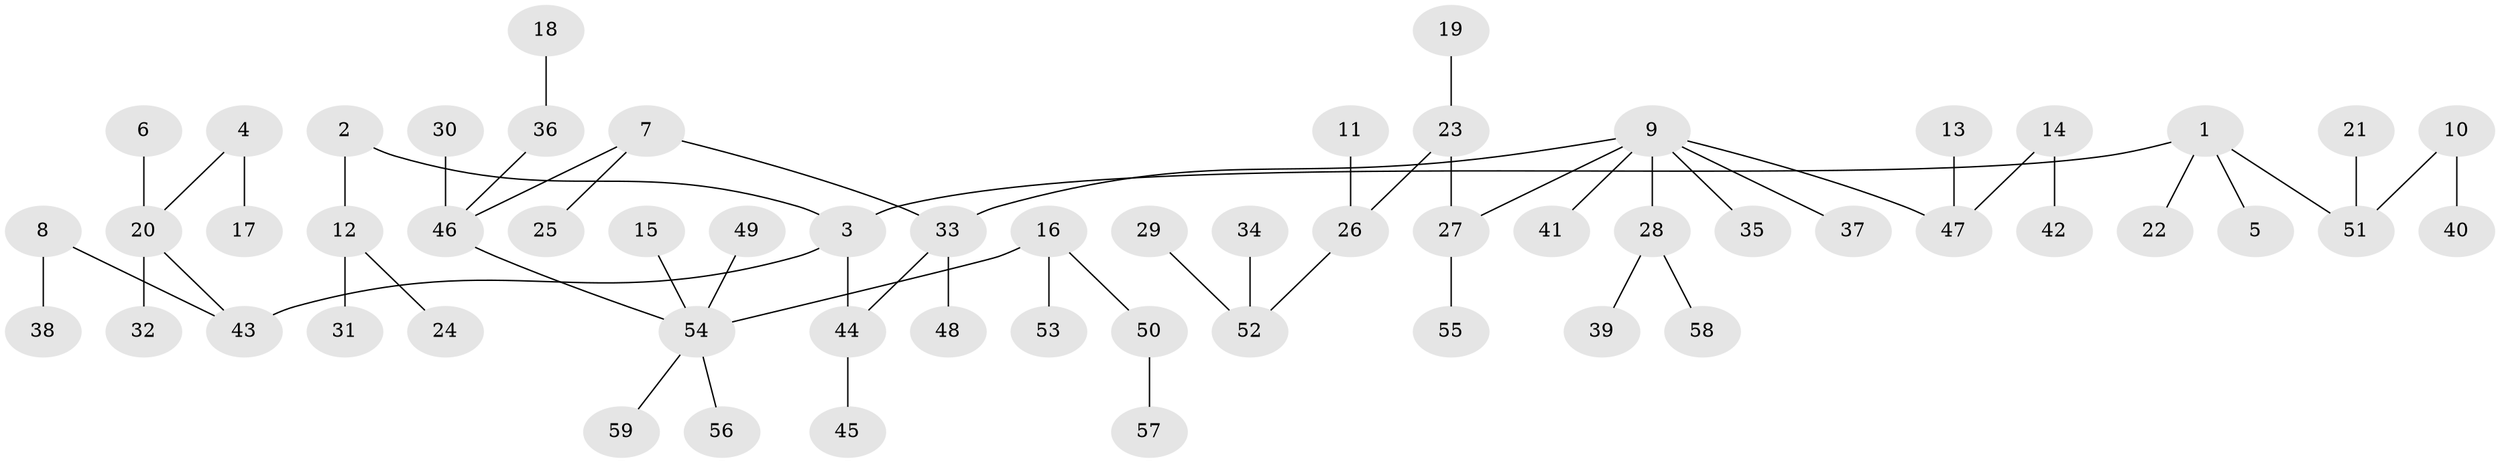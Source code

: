 // original degree distribution, {6: 0.01694915254237288, 4: 0.07627118644067797, 5: 0.059322033898305086, 1: 0.5338983050847458, 2: 0.23728813559322035, 3: 0.06779661016949153, 8: 0.00847457627118644}
// Generated by graph-tools (version 1.1) at 2025/02/03/09/25 03:02:29]
// undirected, 59 vertices, 58 edges
graph export_dot {
graph [start="1"]
  node [color=gray90,style=filled];
  1;
  2;
  3;
  4;
  5;
  6;
  7;
  8;
  9;
  10;
  11;
  12;
  13;
  14;
  15;
  16;
  17;
  18;
  19;
  20;
  21;
  22;
  23;
  24;
  25;
  26;
  27;
  28;
  29;
  30;
  31;
  32;
  33;
  34;
  35;
  36;
  37;
  38;
  39;
  40;
  41;
  42;
  43;
  44;
  45;
  46;
  47;
  48;
  49;
  50;
  51;
  52;
  53;
  54;
  55;
  56;
  57;
  58;
  59;
  1 -- 3 [weight=1.0];
  1 -- 5 [weight=1.0];
  1 -- 22 [weight=1.0];
  1 -- 51 [weight=1.0];
  2 -- 3 [weight=1.0];
  2 -- 12 [weight=1.0];
  3 -- 43 [weight=1.0];
  3 -- 44 [weight=1.0];
  4 -- 17 [weight=1.0];
  4 -- 20 [weight=1.0];
  6 -- 20 [weight=1.0];
  7 -- 25 [weight=1.0];
  7 -- 33 [weight=1.0];
  7 -- 46 [weight=1.0];
  8 -- 38 [weight=1.0];
  8 -- 43 [weight=1.0];
  9 -- 27 [weight=1.0];
  9 -- 28 [weight=1.0];
  9 -- 33 [weight=1.0];
  9 -- 35 [weight=1.0];
  9 -- 37 [weight=1.0];
  9 -- 41 [weight=1.0];
  9 -- 47 [weight=1.0];
  10 -- 40 [weight=1.0];
  10 -- 51 [weight=1.0];
  11 -- 26 [weight=1.0];
  12 -- 24 [weight=1.0];
  12 -- 31 [weight=1.0];
  13 -- 47 [weight=1.0];
  14 -- 42 [weight=1.0];
  14 -- 47 [weight=1.0];
  15 -- 54 [weight=1.0];
  16 -- 50 [weight=1.0];
  16 -- 53 [weight=1.0];
  16 -- 54 [weight=1.0];
  18 -- 36 [weight=1.0];
  19 -- 23 [weight=1.0];
  20 -- 32 [weight=1.0];
  20 -- 43 [weight=1.0];
  21 -- 51 [weight=1.0];
  23 -- 26 [weight=1.0];
  23 -- 27 [weight=1.0];
  26 -- 52 [weight=1.0];
  27 -- 55 [weight=1.0];
  28 -- 39 [weight=1.0];
  28 -- 58 [weight=1.0];
  29 -- 52 [weight=1.0];
  30 -- 46 [weight=1.0];
  33 -- 44 [weight=1.0];
  33 -- 48 [weight=1.0];
  34 -- 52 [weight=1.0];
  36 -- 46 [weight=1.0];
  44 -- 45 [weight=1.0];
  46 -- 54 [weight=1.0];
  49 -- 54 [weight=1.0];
  50 -- 57 [weight=1.0];
  54 -- 56 [weight=1.0];
  54 -- 59 [weight=1.0];
}
